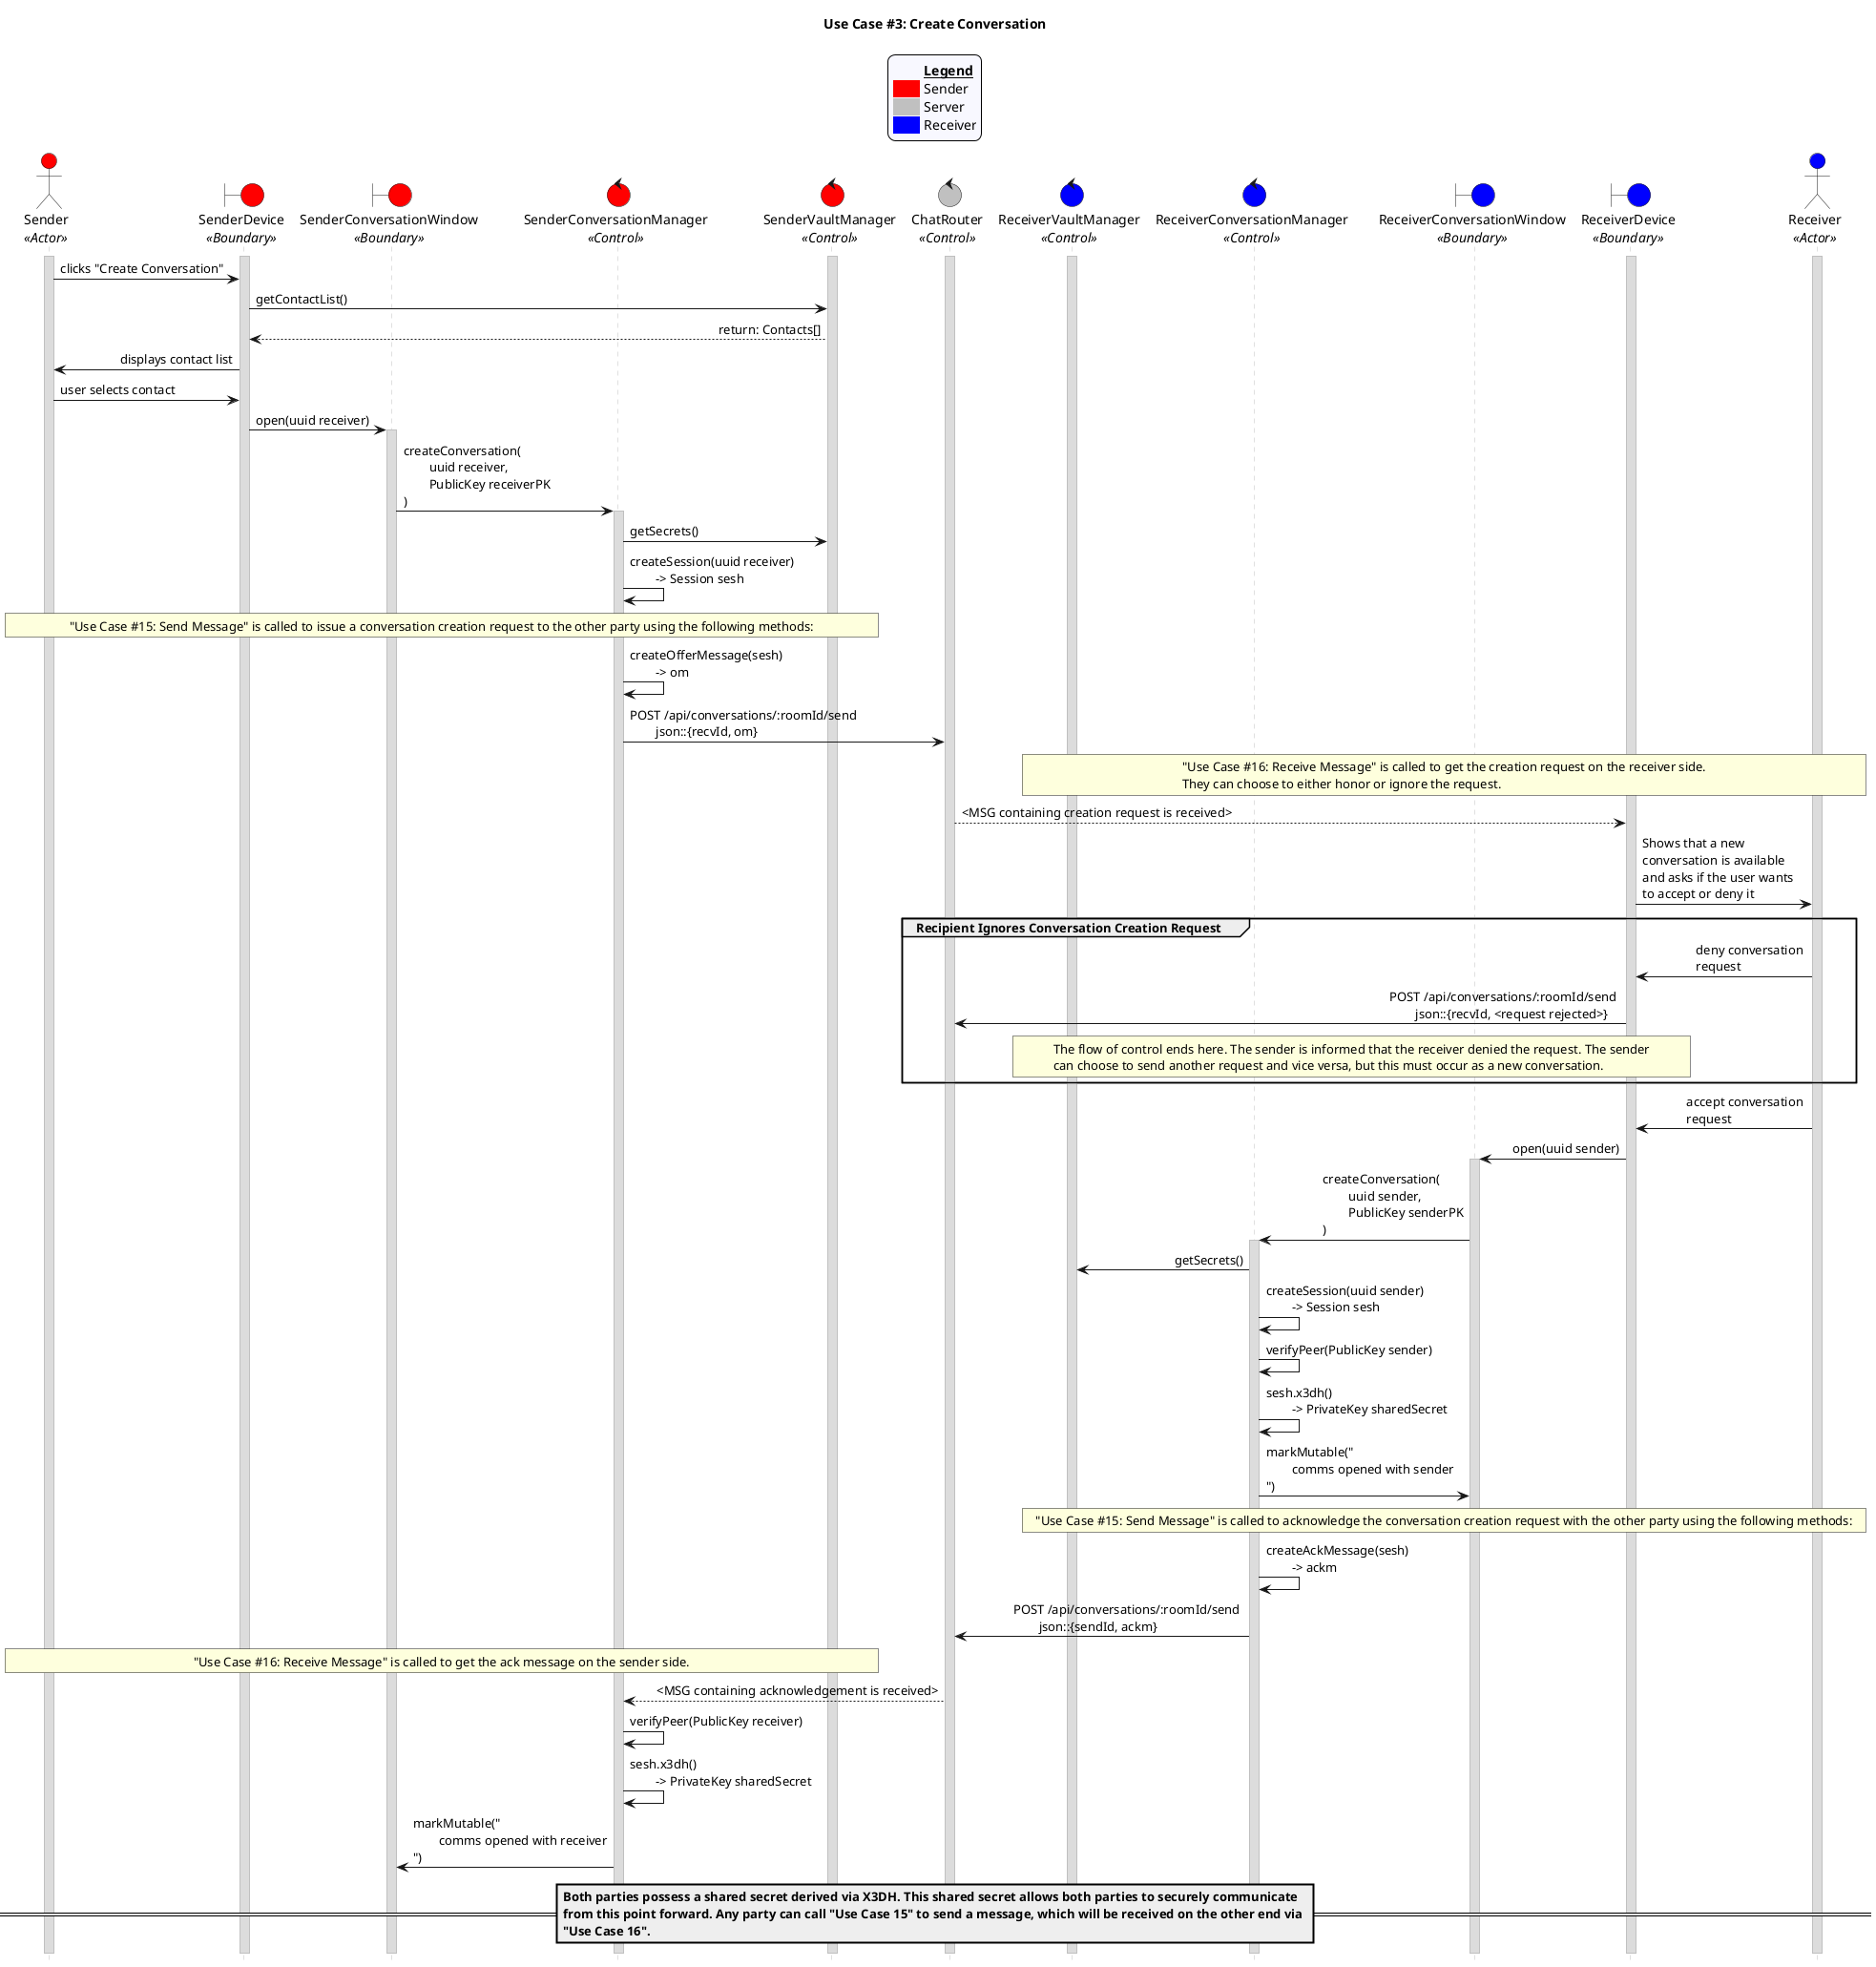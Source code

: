 @startuml uc03
title "Use Case #3: Create Conversation"

'Styling goes here
hide footbox
skinparam stereotypePosition bottom
skinparam sequenceMessageAlign direction
skinparam sequence {
	LifeLineBorderColor #Silver
	LifeLineBackgroundColor #Gainsboro
}

'Add a legend plus styling
skinparam legend {
	backgroundColor #GhostWhite
	entrySeparator #GhostWhite
}

legend top
	<#GhostWhite,#GhostWhite>|	|= __Legend__ |
	|<#red> | Sender|
	|<#silver> | Server|
	|<#blue> | Receiver|
endlegend

'Setup the objects involved here
actor Sender as s <<Actor>> #red
boundary SenderDevice as sd <<Boundary>> #red
boundary SenderConversationWindow as scw <<Boundary>> #red
control SenderConversationManager as scm <<Control>> #red
control SenderVaultManager as svm <<Control>> #red
control ChatRouter as cr <<Control>> #silver
control ReceiverVaultManager as rvm <<Control>> #blue
control ReceiverConversationManager as rcm <<Control>> #blue
boundary ReceiverConversationWindow as rcw <<Boundary>> #blue
boundary ReceiverDevice as rd <<Boundary>> #blue
actor Receiver as r <<Actor>> #blue

'Setup persistent objects here
activate s
activate sd
activate svm
activate cr
activate rvm
activate rd
activate r

'--- FLOW OF CONTROL STARTS HERE ---
'Sender press creates conversation and select the user from the contact list. The sender's vault manager gets the user's details.
s -> sd: clicks "Create Conversation"
sd -> svm: getContactList()
svm --> sd: return: Contacts[]
sd -> s: displays contact list
s -> sd: user selects contact

'Sender's device creates a new conversation handler and window and performs the first steps of the cryptographic key exchange operation.
sd -> scw: open(uuid receiver)
activate scw
scw -> scm: createConversation(\n\tuuid receiver, \n\tPublicKey receiverPK\n)
activate scm
scm -> svm: getSecrets()
scm -> scm: createSession(uuid receiver) \n\t-> Session sesh

'The initiating party creates a message containing their public key and prekey bundle and sends it to the server. This is the Offer phase of the key exchange operation.
rnote over s, svm
	"Use Case #15: Send Message" is called to issue a conversation creation request to the other party using the following methods:
endrnote
scm -> scm: createOfferMessage(sesh) \n\t-> om

'The server sends the initiation message to the responding party.
scm -> cr: POST /api/conversations/:roomId/send \n\tjson::{recvId, om}

'===================== receiver's turn to act (1)

'The responding user receives the chat via Use Case 16: Receive Chat and detects the create request.
rnote over r, rvm
	"Use Case #16: Receive Message" is called to get the creation request on the receiver side.
	They can choose to either honor or ignore the request.
endrnote
cr --> rd: <MSG containing creation request is received>
rd -> r: Shows that a new \nconversation is available \nand asks if the user wants \nto accept or deny it

'Recipient can choose to honor the request or ignore it
'Case 1: The request is ignored
group Recipient Ignores Conversation Creation Request
	r -> rd: deny conversation \nrequest
	rd -> cr: POST /api/conversations/:roomId/send \n\tjson::{recvId, <request rejected>}
	rnote over rvm, rd
		The flow of control ends here. The sender is informed that the receiver denied the request. The sender
		can choose to send another request and vice versa, but this must occur as a new conversation.
	endrnote
end

'The responding party fetches the message and verifies the identity of the initiating party.
r -> rd: accept conversation \nrequest

'A conversation instance is started for the receiving party.
rd -> rcw: open(uuid sender)
activate rcw
rcw -> rcm: createConversation(\n\tuuid sender, \n\tPublicKey senderPK\n)
activate rcm
rcm -> rvm: getSecrets()
rcm -> rcm: createSession(uuid sender) \n\t-> Session sesh

'Next, the responding party runs the Triple Diffie-Hellman (X3DH) operation to derive their shared secret.
rcm -> rcm: verifyPeer(PublicKey sender)
rcm -> rcm: sesh.x3dh() \n\t-> PrivateKey sharedSecret
rcm -> rcw: markMutable("\n\tcomms opened with sender\n")

'Finally, an initial message is created, encrypted, and sent to the server. This is the Acknowledgement phase of the key exchange operation.
rnote over r, rvm
	"Use Case #15: Send Message" is called to acknowledge the conversation creation request with the other party using the following methods:
endrnote
rcm -> rcm: createAckMessage(sesh) \n\t-> ackm

'The server sends the ack message to the initiating party.
rcm -> cr: POST /api/conversations/:roomId/send \n\tjson::{sendId, ackm}

'===================== sender's turn to act (2)

'The sending user receives the chat via Use Case 16: Receive Chat and detects the ack request.
rnote over s, svm
	"Use Case #16: Receive Message" is called to get the ack message on the sender side.
endrnote
cr --> scm: <MSG containing acknowledgement is received>

'The initiating party fetches the message and verifies the identity of the responding party. Next, the initiating party runs the Triple Diffie-Hellman (X3DH) operation to derive their shared secret.
scm -> scm: verifyPeer(PublicKey receiver)
scm -> scm: sesh.x3dh() \n\t-> PrivateKey sharedSecret
scm -> scw: markMutable("\n\tcomms opened with receiver\n")

'At this point, both parties are ready to communicate.
== Both parties possess a shared secret derived via X3DH. This shared secret allows both parties to securely communicate \nfrom this point forward. Any party can call "Use Case 15" to send a message, which will be received on the other end via \n"Use Case 16". ==

'--- FLOW OF CONTROL ENDS HERE   ---
@enduml
